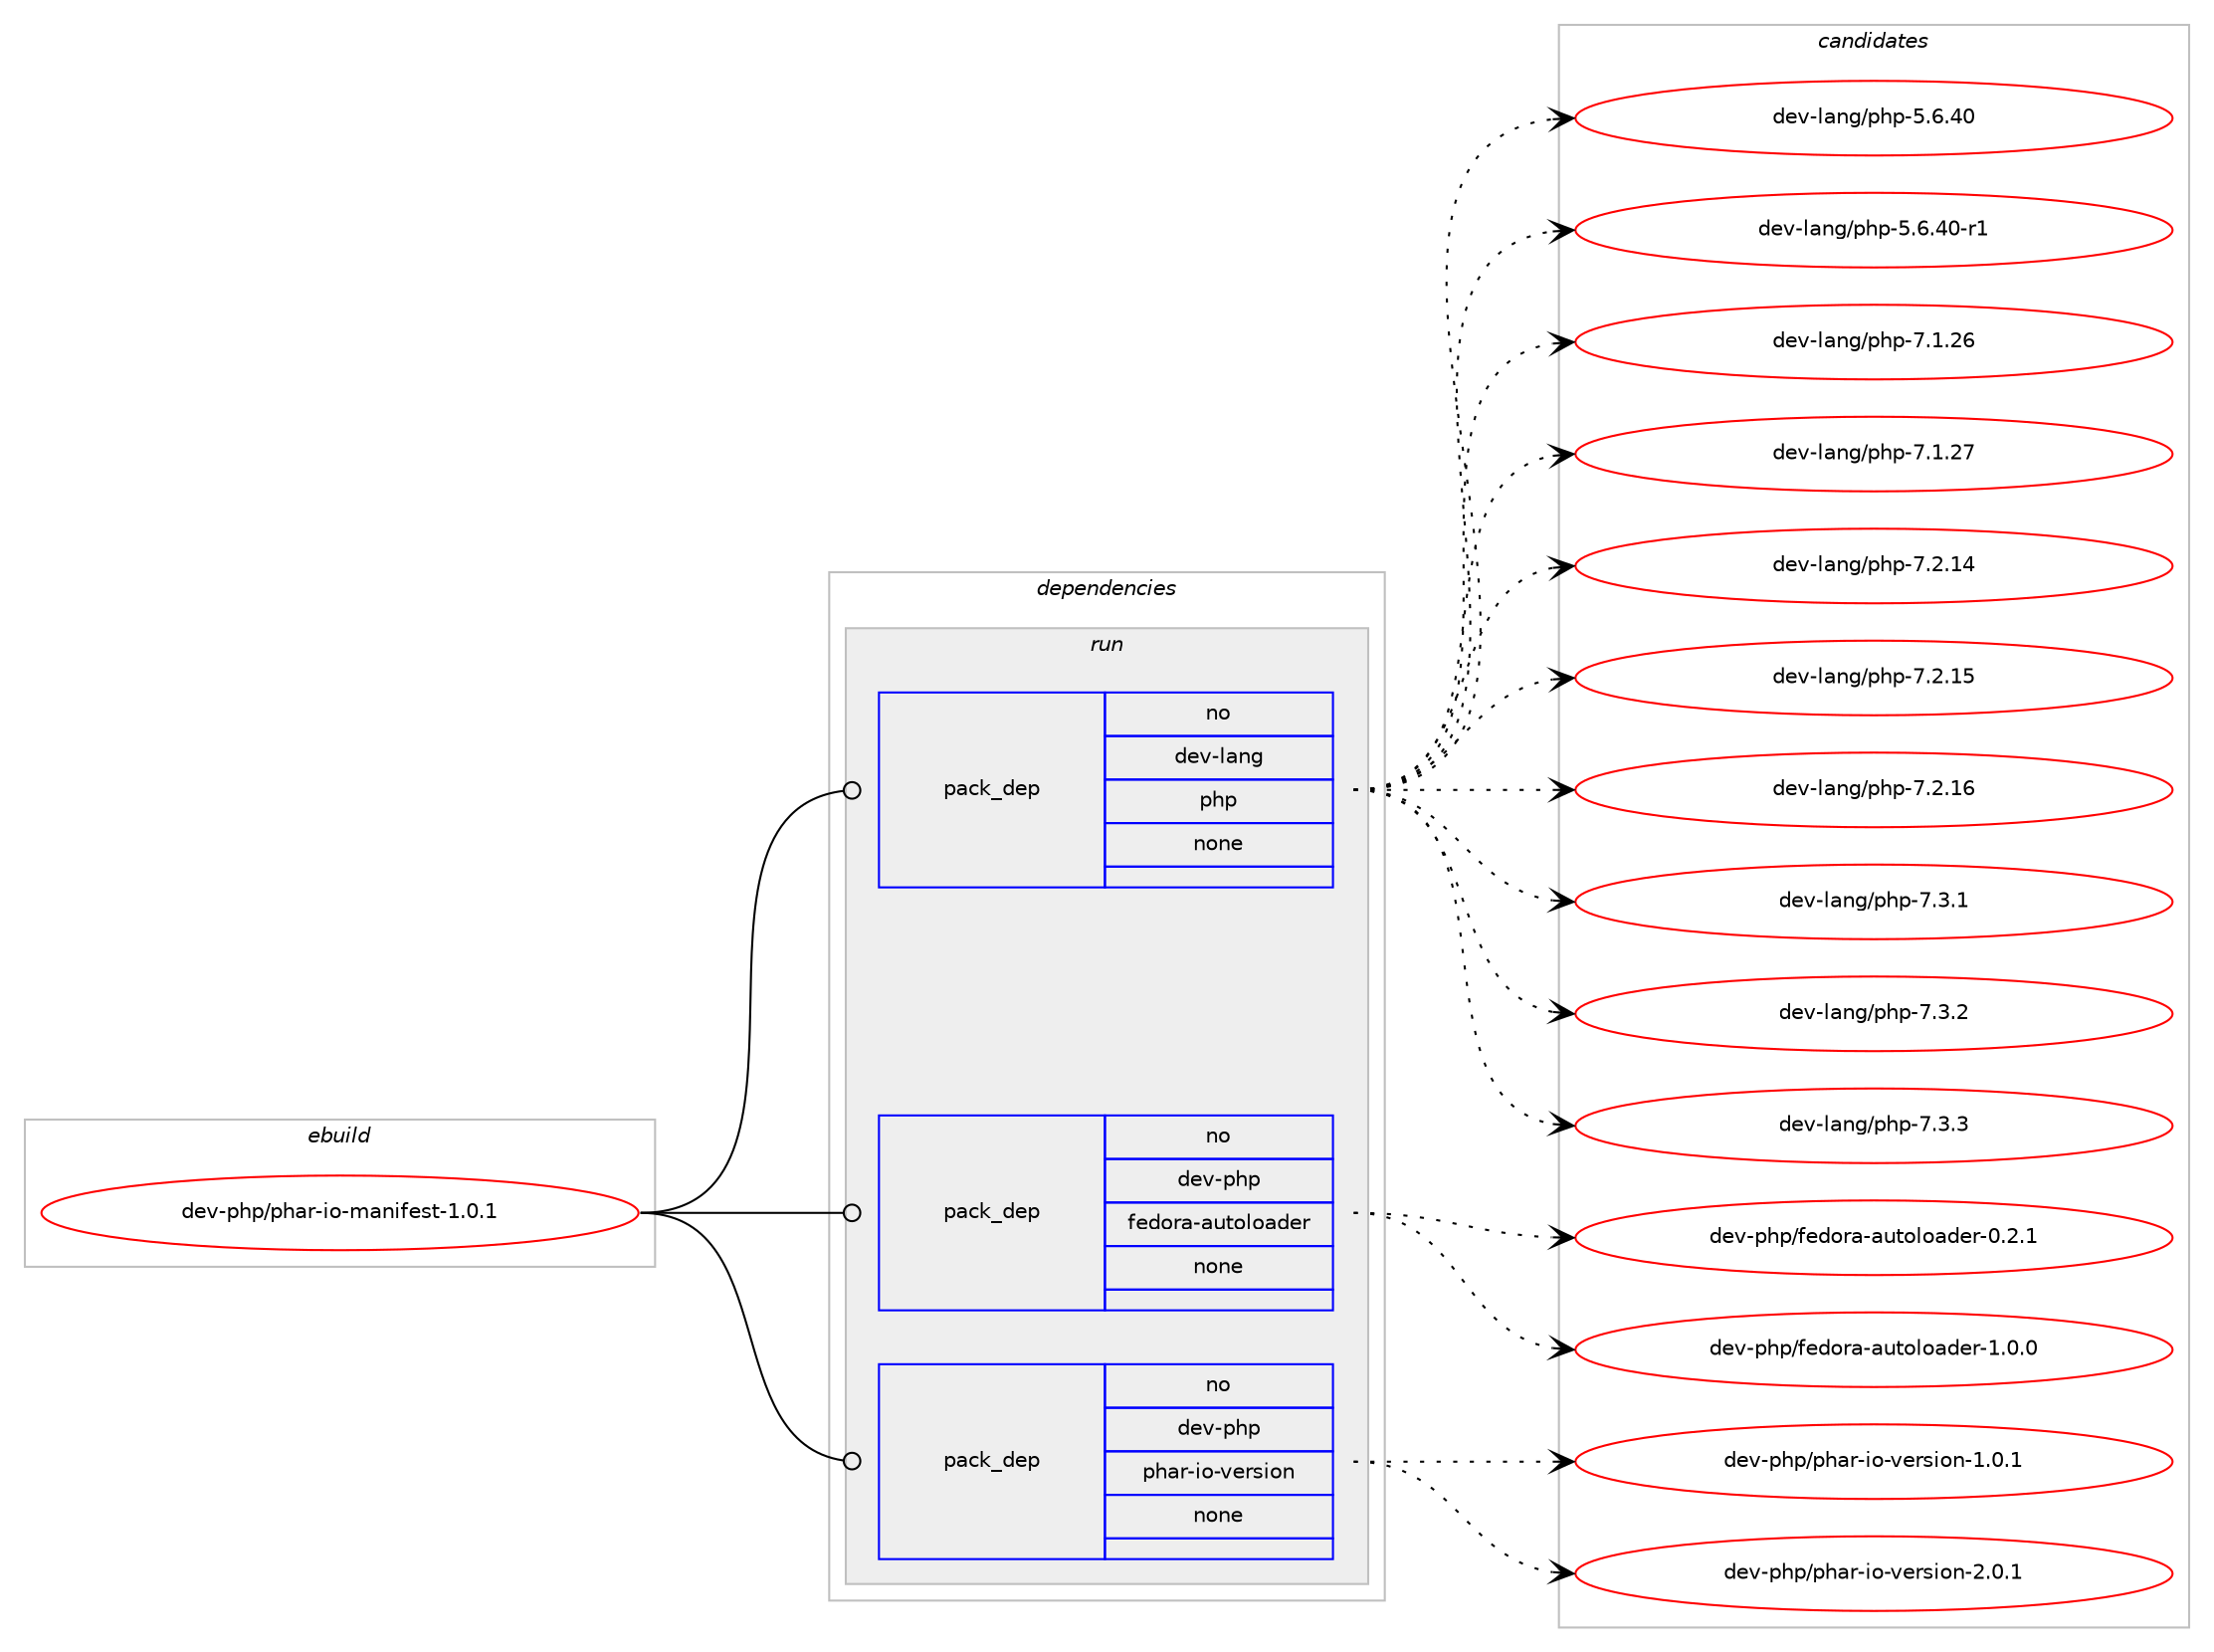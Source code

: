 digraph prolog {

# *************
# Graph options
# *************

newrank=true;
concentrate=true;
compound=true;
graph [rankdir=LR,fontname=Helvetica,fontsize=10,ranksep=1.5];#, ranksep=2.5, nodesep=0.2];
edge  [arrowhead=vee];
node  [fontname=Helvetica,fontsize=10];

# **********
# The ebuild
# **********

subgraph cluster_leftcol {
color=gray;
rank=same;
label=<<i>ebuild</i>>;
id [label="dev-php/phar-io-manifest-1.0.1", color=red, width=4, href="../dev-php/phar-io-manifest-1.0.1.svg"];
}

# ****************
# The dependencies
# ****************

subgraph cluster_midcol {
color=gray;
label=<<i>dependencies</i>>;
subgraph cluster_compile {
fillcolor="#eeeeee";
style=filled;
label=<<i>compile</i>>;
}
subgraph cluster_compileandrun {
fillcolor="#eeeeee";
style=filled;
label=<<i>compile and run</i>>;
}
subgraph cluster_run {
fillcolor="#eeeeee";
style=filled;
label=<<i>run</i>>;
subgraph pack1002512 {
dependency1395750 [label=<<TABLE BORDER="0" CELLBORDER="1" CELLSPACING="0" CELLPADDING="4" WIDTH="220"><TR><TD ROWSPAN="6" CELLPADDING="30">pack_dep</TD></TR><TR><TD WIDTH="110">no</TD></TR><TR><TD>dev-lang</TD></TR><TR><TD>php</TD></TR><TR><TD>none</TD></TR><TR><TD></TD></TR></TABLE>>, shape=none, color=blue];
}
id:e -> dependency1395750:w [weight=20,style="solid",arrowhead="odot"];
subgraph pack1002513 {
dependency1395751 [label=<<TABLE BORDER="0" CELLBORDER="1" CELLSPACING="0" CELLPADDING="4" WIDTH="220"><TR><TD ROWSPAN="6" CELLPADDING="30">pack_dep</TD></TR><TR><TD WIDTH="110">no</TD></TR><TR><TD>dev-php</TD></TR><TR><TD>fedora-autoloader</TD></TR><TR><TD>none</TD></TR><TR><TD></TD></TR></TABLE>>, shape=none, color=blue];
}
id:e -> dependency1395751:w [weight=20,style="solid",arrowhead="odot"];
subgraph pack1002514 {
dependency1395752 [label=<<TABLE BORDER="0" CELLBORDER="1" CELLSPACING="0" CELLPADDING="4" WIDTH="220"><TR><TD ROWSPAN="6" CELLPADDING="30">pack_dep</TD></TR><TR><TD WIDTH="110">no</TD></TR><TR><TD>dev-php</TD></TR><TR><TD>phar-io-version</TD></TR><TR><TD>none</TD></TR><TR><TD></TD></TR></TABLE>>, shape=none, color=blue];
}
id:e -> dependency1395752:w [weight=20,style="solid",arrowhead="odot"];
}
}

# **************
# The candidates
# **************

subgraph cluster_choices {
rank=same;
color=gray;
label=<<i>candidates</i>>;

subgraph choice1002512 {
color=black;
nodesep=1;
choice10010111845108971101034711210411245534654465248 [label="dev-lang/php-5.6.40", color=red, width=4,href="../dev-lang/php-5.6.40.svg"];
choice100101118451089711010347112104112455346544652484511449 [label="dev-lang/php-5.6.40-r1", color=red, width=4,href="../dev-lang/php-5.6.40-r1.svg"];
choice10010111845108971101034711210411245554649465054 [label="dev-lang/php-7.1.26", color=red, width=4,href="../dev-lang/php-7.1.26.svg"];
choice10010111845108971101034711210411245554649465055 [label="dev-lang/php-7.1.27", color=red, width=4,href="../dev-lang/php-7.1.27.svg"];
choice10010111845108971101034711210411245554650464952 [label="dev-lang/php-7.2.14", color=red, width=4,href="../dev-lang/php-7.2.14.svg"];
choice10010111845108971101034711210411245554650464953 [label="dev-lang/php-7.2.15", color=red, width=4,href="../dev-lang/php-7.2.15.svg"];
choice10010111845108971101034711210411245554650464954 [label="dev-lang/php-7.2.16", color=red, width=4,href="../dev-lang/php-7.2.16.svg"];
choice100101118451089711010347112104112455546514649 [label="dev-lang/php-7.3.1", color=red, width=4,href="../dev-lang/php-7.3.1.svg"];
choice100101118451089711010347112104112455546514650 [label="dev-lang/php-7.3.2", color=red, width=4,href="../dev-lang/php-7.3.2.svg"];
choice100101118451089711010347112104112455546514651 [label="dev-lang/php-7.3.3", color=red, width=4,href="../dev-lang/php-7.3.3.svg"];
dependency1395750:e -> choice10010111845108971101034711210411245534654465248:w [style=dotted,weight="100"];
dependency1395750:e -> choice100101118451089711010347112104112455346544652484511449:w [style=dotted,weight="100"];
dependency1395750:e -> choice10010111845108971101034711210411245554649465054:w [style=dotted,weight="100"];
dependency1395750:e -> choice10010111845108971101034711210411245554649465055:w [style=dotted,weight="100"];
dependency1395750:e -> choice10010111845108971101034711210411245554650464952:w [style=dotted,weight="100"];
dependency1395750:e -> choice10010111845108971101034711210411245554650464953:w [style=dotted,weight="100"];
dependency1395750:e -> choice10010111845108971101034711210411245554650464954:w [style=dotted,weight="100"];
dependency1395750:e -> choice100101118451089711010347112104112455546514649:w [style=dotted,weight="100"];
dependency1395750:e -> choice100101118451089711010347112104112455546514650:w [style=dotted,weight="100"];
dependency1395750:e -> choice100101118451089711010347112104112455546514651:w [style=dotted,weight="100"];
}
subgraph choice1002513 {
color=black;
nodesep=1;
choice100101118451121041124710210110011111497459711711611110811197100101114454846504649 [label="dev-php/fedora-autoloader-0.2.1", color=red, width=4,href="../dev-php/fedora-autoloader-0.2.1.svg"];
choice100101118451121041124710210110011111497459711711611110811197100101114454946484648 [label="dev-php/fedora-autoloader-1.0.0", color=red, width=4,href="../dev-php/fedora-autoloader-1.0.0.svg"];
dependency1395751:e -> choice100101118451121041124710210110011111497459711711611110811197100101114454846504649:w [style=dotted,weight="100"];
dependency1395751:e -> choice100101118451121041124710210110011111497459711711611110811197100101114454946484648:w [style=dotted,weight="100"];
}
subgraph choice1002514 {
color=black;
nodesep=1;
choice1001011184511210411247112104971144510511145118101114115105111110454946484649 [label="dev-php/phar-io-version-1.0.1", color=red, width=4,href="../dev-php/phar-io-version-1.0.1.svg"];
choice1001011184511210411247112104971144510511145118101114115105111110455046484649 [label="dev-php/phar-io-version-2.0.1", color=red, width=4,href="../dev-php/phar-io-version-2.0.1.svg"];
dependency1395752:e -> choice1001011184511210411247112104971144510511145118101114115105111110454946484649:w [style=dotted,weight="100"];
dependency1395752:e -> choice1001011184511210411247112104971144510511145118101114115105111110455046484649:w [style=dotted,weight="100"];
}
}

}
